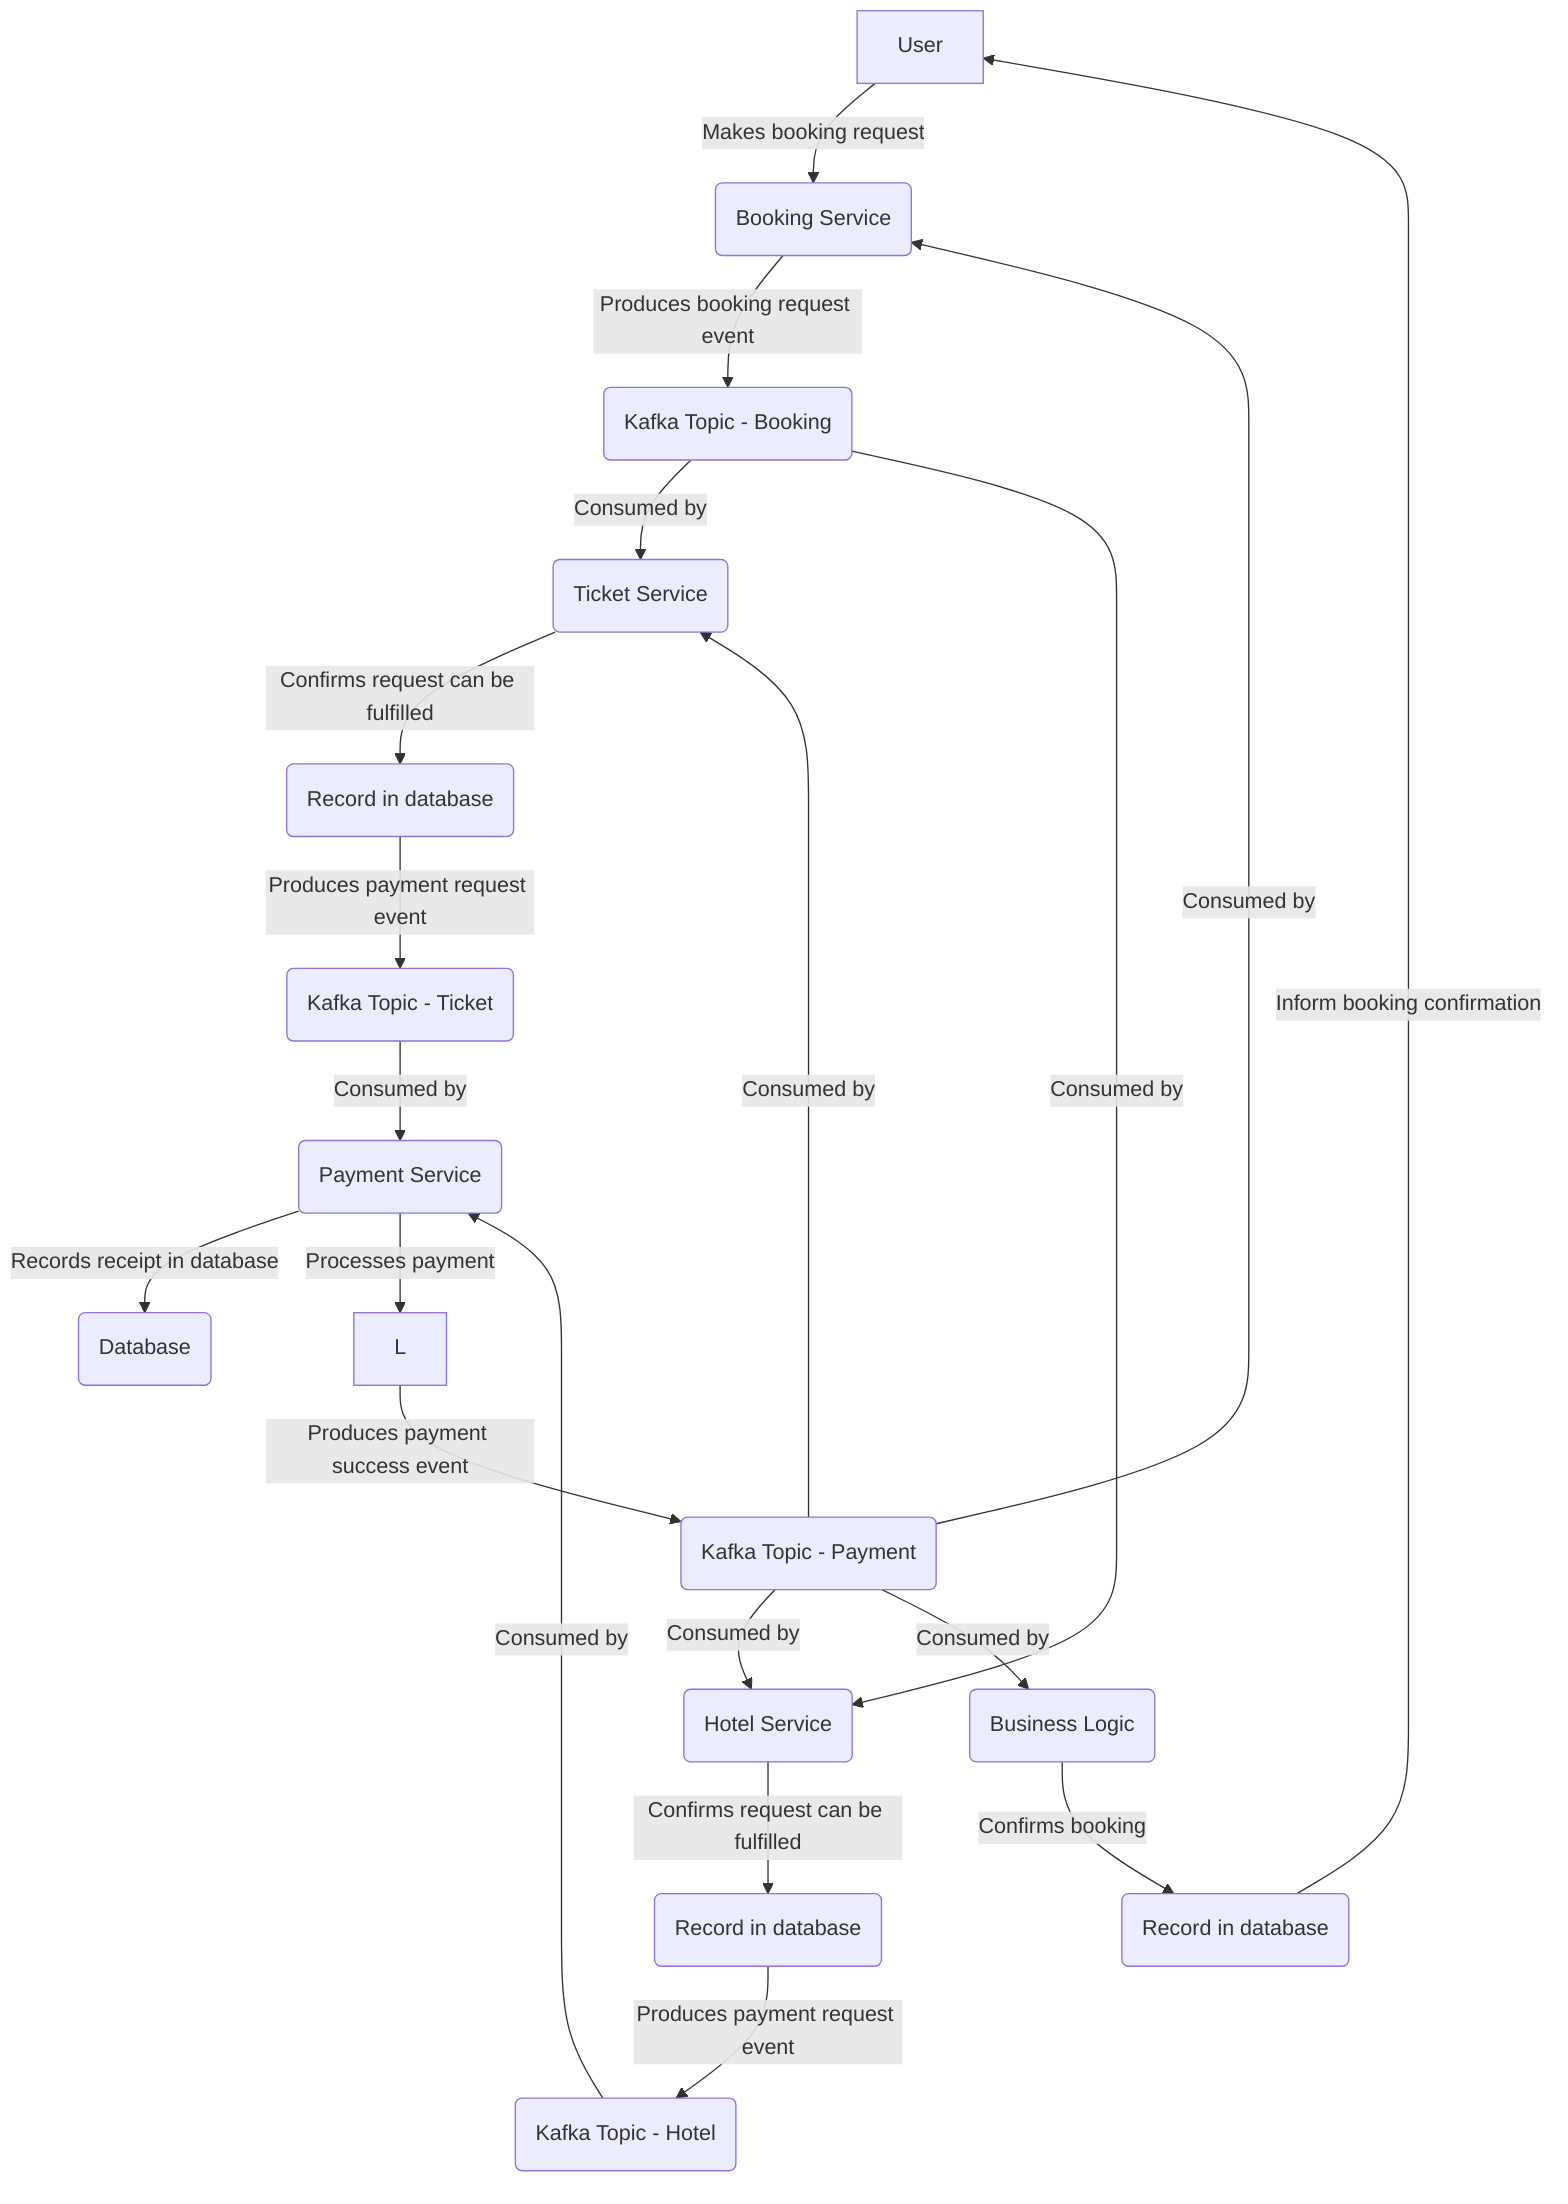 graph TD
    A[User] -->|Makes booking request| B(Booking Service)
    B -->|Produces booking request event| C(Kafka Topic - Booking)
    C -->|Consumed by| D(Ticket Service)
    C -->|Consumed by| E(Hotel Service)
    D -->|Confirms request can be fulfilled| F(Record in database)
    E -->|Confirms request can be fulfilled| G(Record in database)
    F -->|Produces payment request event| H(Kafka Topic - Ticket)
    G -->|Produces payment request event| I(Kafka Topic - Hotel)
    H -->|Consumed by| J(Payment Service)
    I -->|Consumed by| J
    J -->|Records receipt in database| K(Database)
    J -->|Processes payment| L
    L -->|Produces payment success event| M(Kafka Topic - Payment)
    M -->|Consumed by| D
    M -->|Consumed by| E
    M -->|Consumed by| B
    M -->|Consumed by| N(Business Logic)
    N -->|Confirms booking| O(Record in database)
    O -->|Inform booking confirmation| A